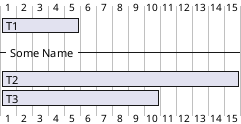 {
  "sha1": "emx6zb9bwxz20lp3fpex0dh4u2mkon5",
  "insertion": {
    "when": "2024-06-01T09:03:04.755Z",
    "user": "plantuml@gmail.com"
  }
}
@startgantt
[T1] lasts 5 days
-- Some Name --
[T2] lasts 15 days
[T3] lasts 10 days
@endgantt
